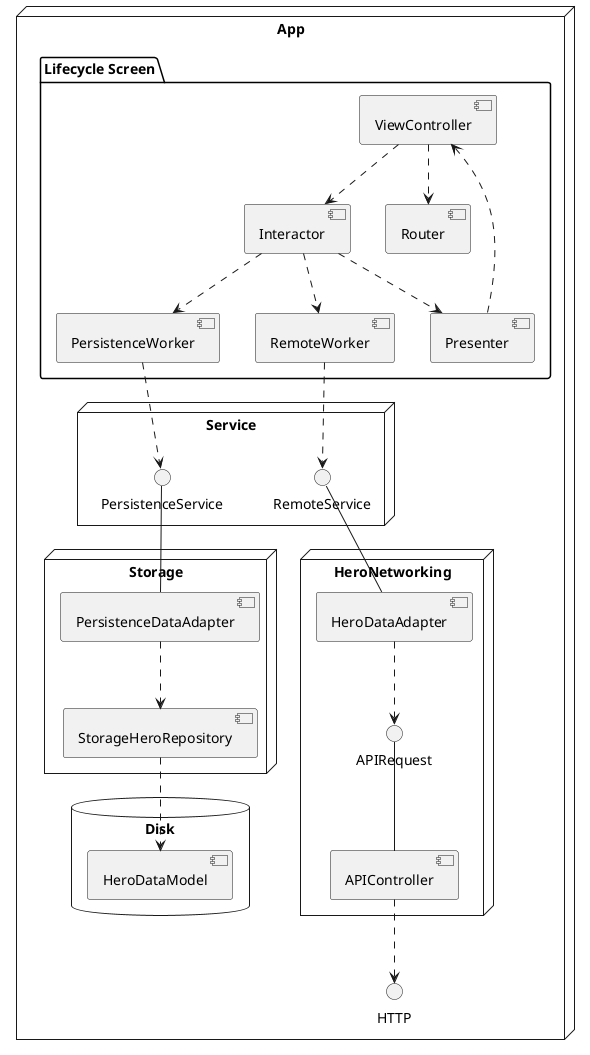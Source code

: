@startuml "MarvelHeros Architecture"

node "App" as App {
    folder "Lifecycle Screen" {
        [ViewController]
        [Interactor]
        [Presenter]
        [RemoteWorker]
        [PersistenceWorker]
        [Router]

        [ViewController]..>[Interactor]
        [ViewController]..>[Router]
        [Interactor]..>[Presenter]
        [Presenter]..>[ViewController]
        [Interactor]..>[RemoteWorker]
        [Interactor]..>[PersistenceWorker]
    }

    node "Service" as Service {
        interface PersistenceService
        interface RemoteService
    }

    node "Storage" as Storage {
        [PersistenceDataAdapter]
        [StorageHeroRepository]

        [PersistenceDataAdapter]..>[StorageHeroRepository]
    }

    node "HeroNetworking" as HeroNetworking {
        [HeroDataAdapter]
        interface APIRequest
        [APIController]

        [HeroDataAdapter] ..> APIRequest
        APIRequest -- [APIController]
    }

    database "Disk" {
        [HeroDataModel]
    }

    [RemoteWorker]..>[RemoteService]
    [PersistenceWorker]..>[PersistenceService]
    PersistenceService -- [PersistenceDataAdapter]
    RemoteService -- [HeroDataAdapter]
    [StorageHeroRepository] ..> [HeroDataModel]
    [APIController] ..> HTTP
}

@enduml